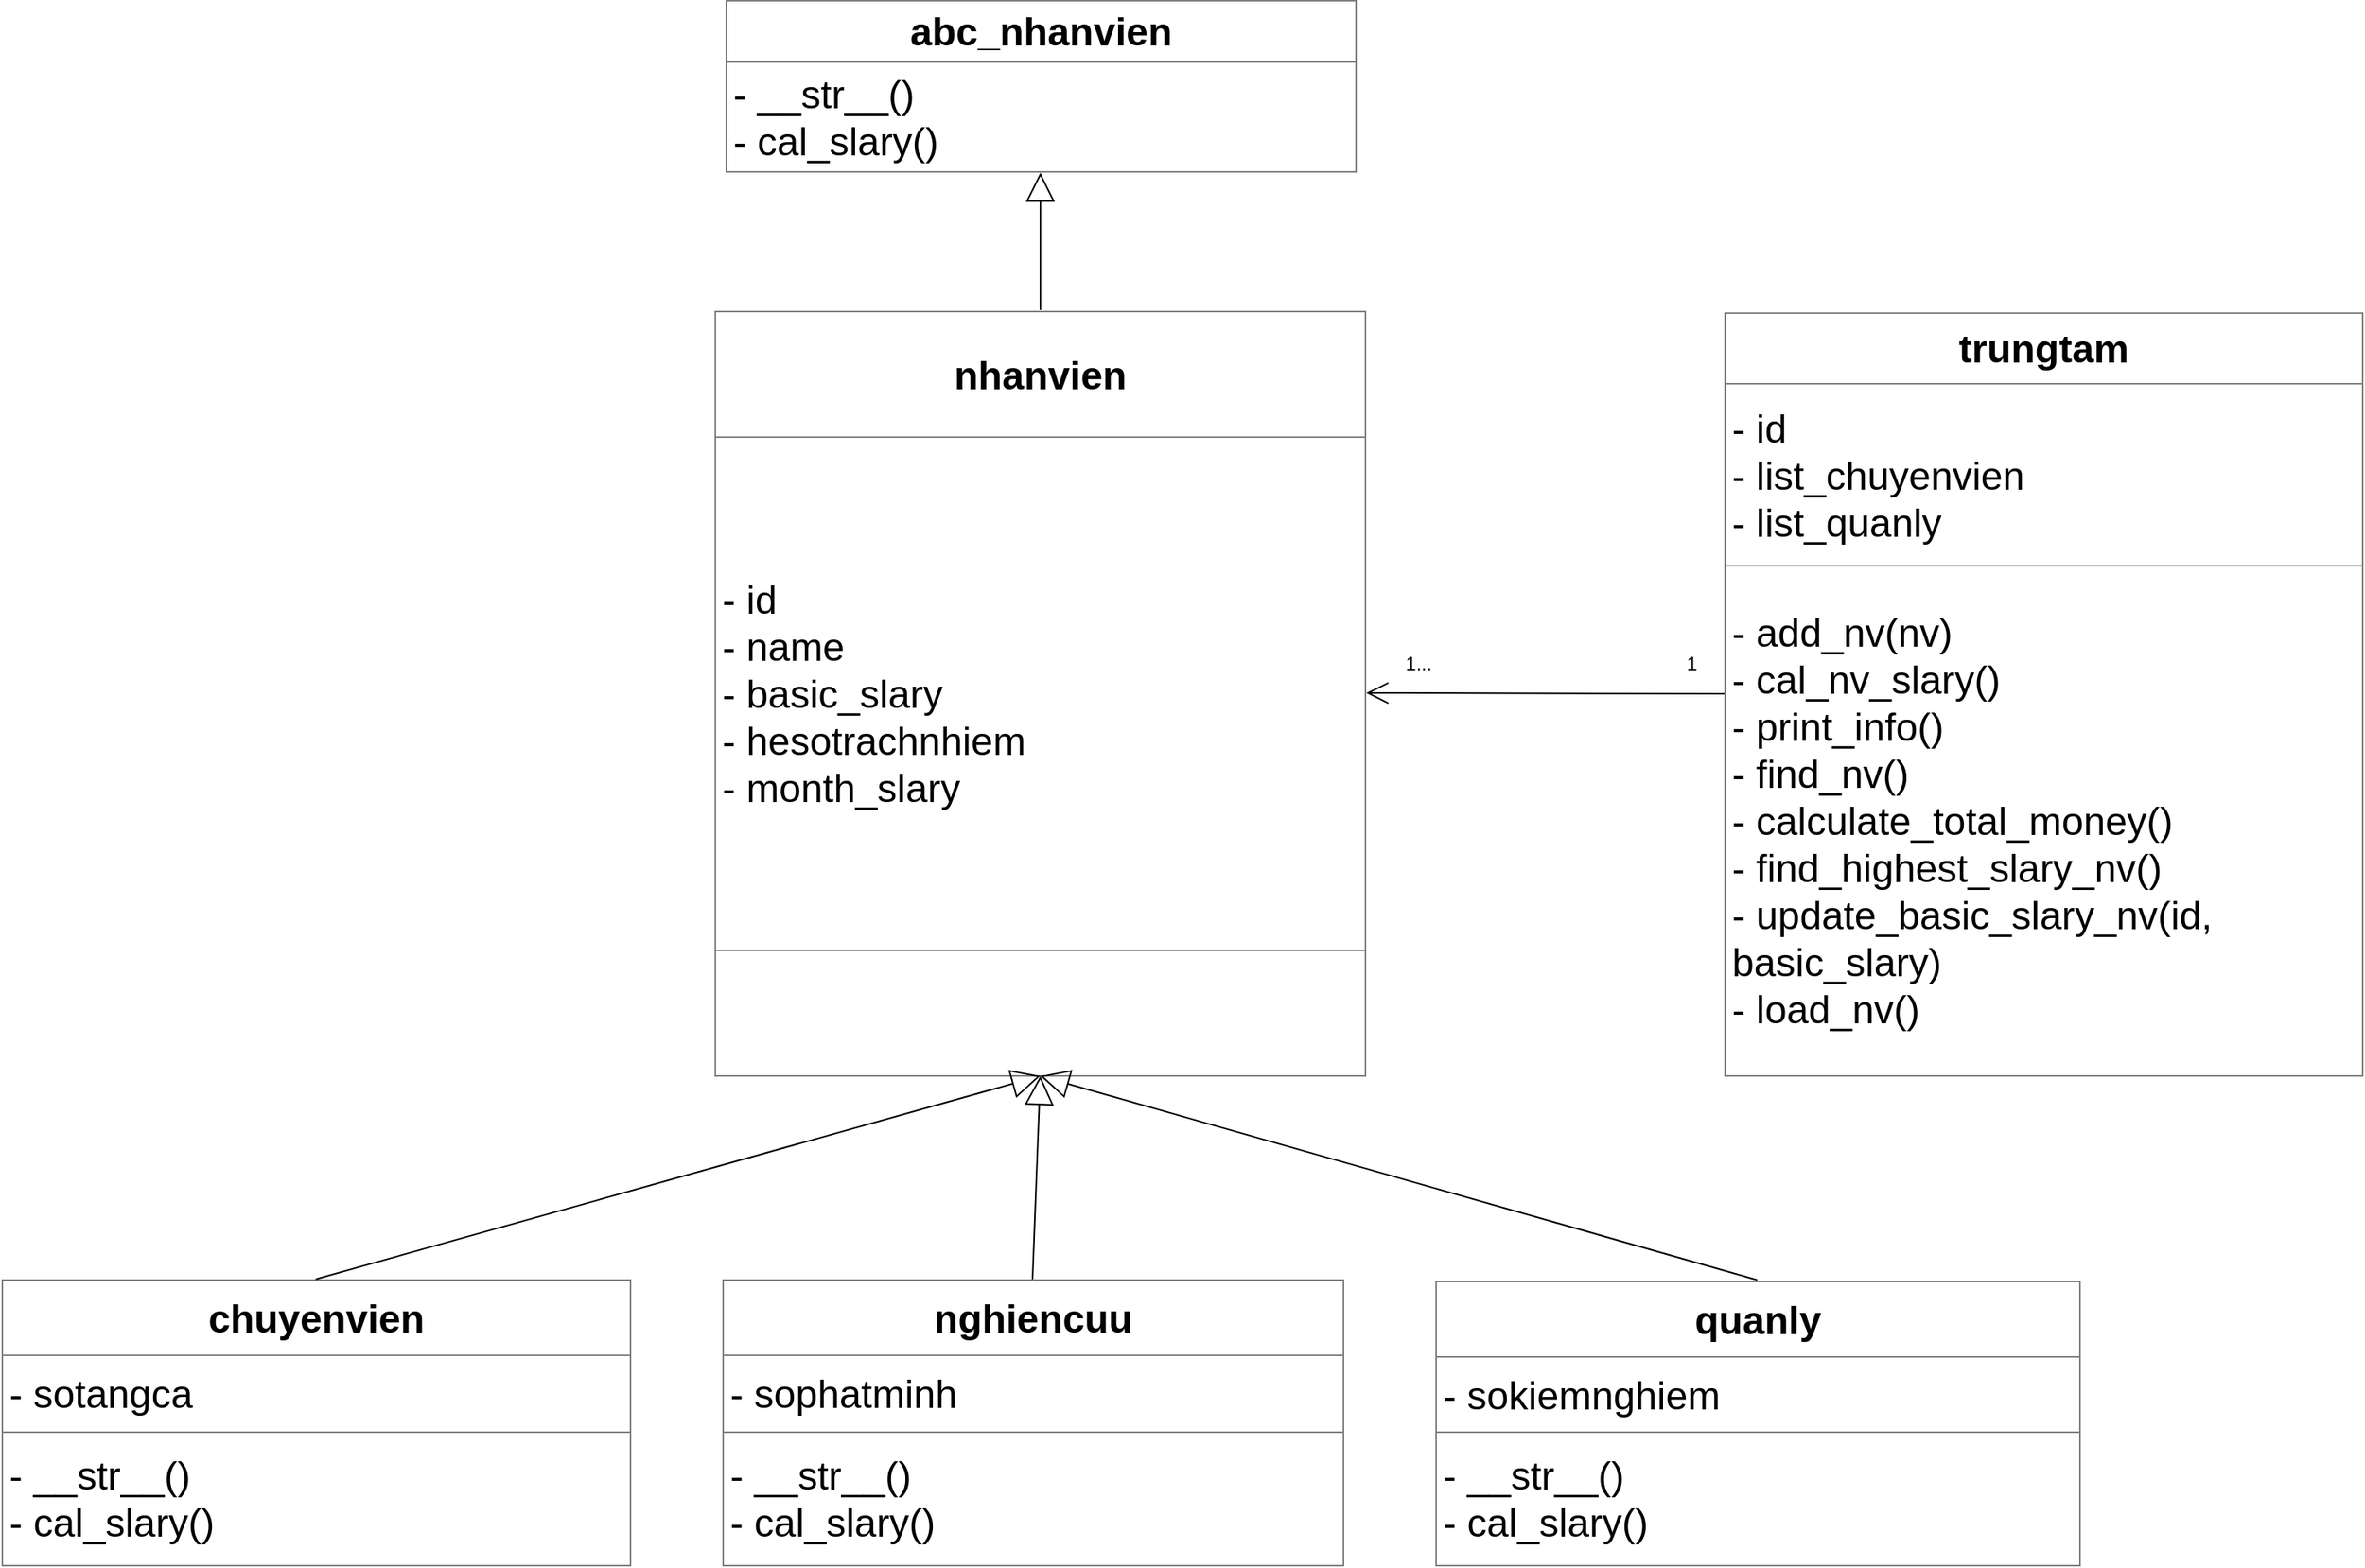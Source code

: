 <mxfile version="24.8.4">
  <diagram name="Page-1" id="JQH4CGquwNSrJiN4EWIq">
    <mxGraphModel dx="1766" dy="756" grid="0" gridSize="10" guides="1" tooltips="1" connect="1" arrows="1" fold="1" page="0" pageScale="1" pageWidth="850" pageHeight="1100" math="0" shadow="0">
      <root>
        <mxCell id="0" />
        <mxCell id="1" parent="0" />
        <mxCell id="gIv5DeEMvpn-gfwTawNx-6" value="&lt;table border=&quot;1&quot; width=&quot;100%&quot; height=&quot;100%&quot; cellpadding=&quot;4&quot; style=&quot;width: 100%; height: 100%; border-collapse: collapse; font-size: 25px;&quot;&gt;&lt;tbody&gt;&lt;tr&gt;&lt;th align=&quot;center&quot;&gt;&lt;font style=&quot;font-size: 25px;&quot;&gt;&lt;b&gt;trungtam&lt;/b&gt;&lt;/font&gt;&lt;/th&gt;&lt;/tr&gt;&lt;tr align=&quot;left&quot;&gt;&lt;td&gt;&lt;font style=&quot;font-size: 25px;&quot;&gt;- id&lt;br&gt;- list_chuyenvien&lt;br&gt;- list_quanly&lt;br&gt;&lt;/font&gt;&lt;/td&gt;&lt;/tr&gt;&lt;tr align=&quot;left&quot;&gt;&lt;td&gt;&lt;font style=&quot;font-size: 25px;&quot;&gt;- add_nv(nv)&lt;br&gt;- cal_nv_slary()&lt;br&gt;- print_info()&lt;br&gt;- find_nv()&lt;br&gt;- calculate_total_money()&lt;br&gt;- find_highest_slary_nv()&lt;br&gt;- update_basic_slary_nv(id, basic_slary)&lt;br&gt;- load_nv()&lt;br&gt;&lt;/font&gt;&lt;/td&gt;&lt;/tr&gt;&lt;/tbody&gt;&lt;/table&gt;" style="text;html=1;whiteSpace=wrap;strokeColor=none;fillColor=none;overflow=fill;" vertex="1" parent="1">
          <mxGeometry x="914" y="206.5" width="407" height="487" as="geometry" />
        </mxCell>
        <mxCell id="gIv5DeEMvpn-gfwTawNx-7" value="&lt;table border=&quot;1&quot; width=&quot;100%&quot; height=&quot;100%&quot; cellpadding=&quot;4&quot; style=&quot;width: 100%; height: 100%; border-collapse: collapse; font-size: 25px;&quot;&gt;&lt;tbody&gt;&lt;tr&gt;&lt;th align=&quot;center&quot;&gt;abc_nhanvien&lt;/th&gt;&lt;/tr&gt;&lt;tr align=&quot;left&quot;&gt;&lt;td&gt;&lt;font style=&quot;font-size: 25px;&quot;&gt;- __str__()&lt;br&gt;- cal_slary()&lt;br&gt;&lt;/font&gt;&lt;/td&gt;&lt;/tr&gt;&lt;/tbody&gt;&lt;/table&gt;" style="text;html=1;whiteSpace=wrap;strokeColor=none;fillColor=none;overflow=fill;" vertex="1" parent="1">
          <mxGeometry x="277.5" y="8" width="402" height="110" as="geometry" />
        </mxCell>
        <mxCell id="gIv5DeEMvpn-gfwTawNx-8" value="&lt;table border=&quot;1&quot; width=&quot;100%&quot; height=&quot;100%&quot; cellpadding=&quot;4&quot; style=&quot;width: 100%; height: 100%; border-collapse: collapse; font-size: 25px;&quot;&gt;&lt;tbody&gt;&lt;tr&gt;&lt;th align=&quot;center&quot;&gt;&lt;font style=&quot;font-size: 25px;&quot;&gt;&lt;b&gt;nhanvien&lt;/b&gt;&lt;/font&gt;&lt;/th&gt;&lt;/tr&gt;&lt;tr align=&quot;left&quot;&gt;&lt;td&gt;&lt;font style=&quot;font-size: 25px;&quot;&gt;- id&lt;br&gt;- name&lt;br&gt;- basic_slary&lt;br&gt;- hesotrachnhiem&lt;br&gt;- month_slary&lt;br&gt;&lt;/font&gt;&lt;/td&gt;&lt;/tr&gt;&lt;tr align=&quot;left&quot;&gt;&lt;td&gt;&lt;font style=&quot;font-size: 25px;&quot;&gt;&lt;br&gt;&lt;/font&gt;&lt;/td&gt;&lt;/tr&gt;&lt;/tbody&gt;&lt;/table&gt;" style="text;html=1;whiteSpace=wrap;strokeColor=none;fillColor=none;overflow=fill;" vertex="1" parent="1">
          <mxGeometry x="271" y="205.5" width="415" height="488" as="geometry" />
        </mxCell>
        <mxCell id="gIv5DeEMvpn-gfwTawNx-9" value="&lt;table border=&quot;1&quot; width=&quot;100%&quot; height=&quot;100%&quot; cellpadding=&quot;4&quot; style=&quot;width: 100%; height: 100%; border-collapse: collapse; font-size: 25px;&quot;&gt;&lt;tbody&gt;&lt;tr&gt;&lt;th align=&quot;center&quot;&gt;&lt;font style=&quot;font-size: 25px;&quot;&gt;&lt;b&gt;chuyenvien&lt;br&gt;&lt;/b&gt;&lt;/font&gt;&lt;/th&gt;&lt;/tr&gt;&lt;tr&gt;&lt;td&gt;- sotangca&lt;br&gt;&lt;/td&gt;&lt;/tr&gt;&lt;tr align=&quot;left&quot;&gt;&lt;td&gt;&lt;font style=&quot;font-size: 25px;&quot;&gt;- __str__()&lt;br&gt;- cal_slary()&lt;br&gt;&lt;/font&gt;&lt;/td&gt;&lt;/tr&gt;&lt;/tbody&gt;&lt;/table&gt;" style="text;html=1;whiteSpace=wrap;strokeColor=none;fillColor=none;overflow=fill;" vertex="1" parent="1">
          <mxGeometry x="-183.5" y="823" width="401" height="183" as="geometry" />
        </mxCell>
        <mxCell id="gIv5DeEMvpn-gfwTawNx-10" value="&lt;table border=&quot;1&quot; width=&quot;100%&quot; height=&quot;100%&quot; cellpadding=&quot;4&quot; style=&quot;width: 100%; height: 100%; border-collapse: collapse; font-size: 25px;&quot;&gt;&lt;tbody&gt;&lt;tr&gt;&lt;th align=&quot;center&quot;&gt;nghiencuu&lt;br&gt;&lt;/th&gt;&lt;/tr&gt;&lt;tr&gt;&lt;td&gt;- sophatminh&lt;br&gt;&lt;/td&gt;&lt;/tr&gt;&lt;tr align=&quot;left&quot;&gt;&lt;td&gt;&lt;font style=&quot;font-size: 25px;&quot;&gt;- __str__()&lt;br&gt;- cal_slary()&lt;br&gt;&lt;/font&gt;&lt;/td&gt;&lt;/tr&gt;&lt;/tbody&gt;&lt;/table&gt;" style="text;html=1;whiteSpace=wrap;strokeColor=none;fillColor=none;overflow=fill;" vertex="1" parent="1">
          <mxGeometry x="275.5" y="823" width="396" height="183" as="geometry" />
        </mxCell>
        <mxCell id="gIv5DeEMvpn-gfwTawNx-12" value="" style="endArrow=block;endSize=16;endFill=0;html=1;rounded=0;entryX=0.5;entryY=1;entryDx=0;entryDy=0;exitX=0.5;exitY=0;exitDx=0;exitDy=0;" edge="1" parent="1" source="gIv5DeEMvpn-gfwTawNx-8" target="gIv5DeEMvpn-gfwTawNx-7">
          <mxGeometry width="160" relative="1" as="geometry">
            <mxPoint x="722" y="532" as="sourcePoint" />
            <mxPoint x="882" y="532" as="targetPoint" />
          </mxGeometry>
        </mxCell>
        <mxCell id="gIv5DeEMvpn-gfwTawNx-13" value="" style="endArrow=block;endSize=16;endFill=0;html=1;rounded=0;entryX=0.5;entryY=1;entryDx=0;entryDy=0;exitX=0.5;exitY=0;exitDx=0;exitDy=0;" edge="1" parent="1" source="gIv5DeEMvpn-gfwTawNx-9" target="gIv5DeEMvpn-gfwTawNx-8">
          <mxGeometry width="160" relative="1" as="geometry">
            <mxPoint x="478.91" y="785" as="sourcePoint" />
            <mxPoint x="477.91" y="702" as="targetPoint" />
          </mxGeometry>
        </mxCell>
        <mxCell id="gIv5DeEMvpn-gfwTawNx-14" value="" style="endArrow=block;endSize=16;endFill=0;html=1;rounded=0;entryX=0.5;entryY=1;entryDx=0;entryDy=0;exitX=0.5;exitY=0;exitDx=0;exitDy=0;" edge="1" parent="1" source="gIv5DeEMvpn-gfwTawNx-10" target="gIv5DeEMvpn-gfwTawNx-8">
          <mxGeometry width="160" relative="1" as="geometry">
            <mxPoint x="254" y="817" as="sourcePoint" />
            <mxPoint x="489" y="704" as="targetPoint" />
          </mxGeometry>
        </mxCell>
        <mxCell id="gIv5DeEMvpn-gfwTawNx-15" value="" style="endArrow=open;endFill=1;endSize=12;html=1;rounded=0;entryX=1;entryY=0.5;entryDx=0;entryDy=0;exitX=0;exitY=0.5;exitDx=0;exitDy=0;" edge="1" parent="1" source="gIv5DeEMvpn-gfwTawNx-6" target="gIv5DeEMvpn-gfwTawNx-8">
          <mxGeometry width="160" relative="1" as="geometry">
            <mxPoint x="860" y="395" as="sourcePoint" />
            <mxPoint x="735" y="485" as="targetPoint" />
          </mxGeometry>
        </mxCell>
        <mxCell id="gIv5DeEMvpn-gfwTawNx-17" value="1" style="text;html=1;align=center;verticalAlign=middle;resizable=0;points=[];autosize=1;strokeColor=none;fillColor=none;" vertex="1" parent="1">
          <mxGeometry x="880" y="418" width="25" height="26" as="geometry" />
        </mxCell>
        <mxCell id="gIv5DeEMvpn-gfwTawNx-18" value="1..." style="text;html=1;align=center;verticalAlign=middle;resizable=0;points=[];autosize=1;strokeColor=none;fillColor=none;" vertex="1" parent="1">
          <mxGeometry x="701" y="418" width="35" height="26" as="geometry" />
        </mxCell>
        <mxCell id="gIv5DeEMvpn-gfwTawNx-19" value="&lt;table border=&quot;1&quot; width=&quot;100%&quot; height=&quot;100%&quot; cellpadding=&quot;4&quot; style=&quot;width: 100%; height: 100%; border-collapse: collapse; font-size: 25px;&quot;&gt;&lt;tbody&gt;&lt;tr&gt;&lt;th align=&quot;center&quot;&gt;quanly&lt;br&gt;&lt;/th&gt;&lt;/tr&gt;&lt;tr&gt;&lt;td&gt;- sokiemnghiem&lt;br&gt;&lt;/td&gt;&lt;/tr&gt;&lt;tr align=&quot;left&quot;&gt;&lt;td&gt;&lt;font style=&quot;font-size: 25px;&quot;&gt;- __str__()&lt;br&gt;- cal_slary()&lt;br&gt;&lt;/font&gt;&lt;/td&gt;&lt;/tr&gt;&lt;/tbody&gt;&lt;/table&gt;" style="text;html=1;whiteSpace=wrap;strokeColor=none;fillColor=none;overflow=fill;" vertex="1" parent="1">
          <mxGeometry x="729.5" y="823.5" width="411" height="181.5" as="geometry" />
        </mxCell>
        <mxCell id="gIv5DeEMvpn-gfwTawNx-20" value="" style="endArrow=block;endSize=16;endFill=0;html=1;rounded=0;entryX=0.5;entryY=1;entryDx=0;entryDy=0;exitX=0.5;exitY=0;exitDx=0;exitDy=0;" edge="1" parent="1" source="gIv5DeEMvpn-gfwTawNx-19" target="gIv5DeEMvpn-gfwTawNx-8">
          <mxGeometry width="160" relative="1" as="geometry">
            <mxPoint x="568" y="828" as="sourcePoint" />
            <mxPoint x="489" y="704" as="targetPoint" />
          </mxGeometry>
        </mxCell>
      </root>
    </mxGraphModel>
  </diagram>
</mxfile>

